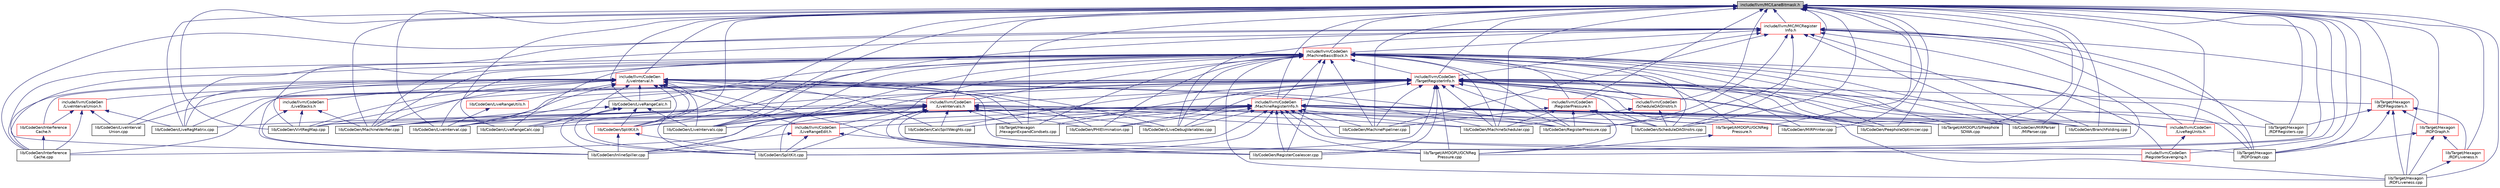 digraph "include/llvm/MC/LaneBitmask.h"
{
 // LATEX_PDF_SIZE
  bgcolor="transparent";
  edge [fontname="Helvetica",fontsize="10",labelfontname="Helvetica",labelfontsize="10"];
  node [fontname="Helvetica",fontsize="10",shape="box"];
  Node1 [label="include/llvm/MC/LaneBitmask.h",height=0.2,width=0.4,color="black", fillcolor="grey75", style="filled", fontcolor="black",tooltip="A common definition of LaneBitmask for use in TableGen and CodeGen."];
  Node1 -> Node2 [dir="back",color="midnightblue",fontsize="10",style="solid",fontname="Helvetica"];
  Node2 [label="include/llvm/CodeGen\l/LiveInterval.h",height=0.2,width=0.4,color="red",URL="$LiveInterval_8h.html",tooltip=" "];
  Node2 -> Node3 [dir="back",color="midnightblue",fontsize="10",style="solid",fontname="Helvetica"];
  Node3 [label="include/llvm/CodeGen\l/LiveIntervalUnion.h",height=0.2,width=0.4,color="red",URL="$LiveIntervalUnion_8h.html",tooltip=" "];
  Node3 -> Node12 [dir="back",color="midnightblue",fontsize="10",style="solid",fontname="Helvetica"];
  Node12 [label="lib/CodeGen/Interference\lCache.cpp",height=0.2,width=0.4,color="black",URL="$InterferenceCache_8cpp.html",tooltip=" "];
  Node3 -> Node13 [dir="back",color="midnightblue",fontsize="10",style="solid",fontname="Helvetica"];
  Node13 [label="lib/CodeGen/Interference\lCache.h",height=0.2,width=0.4,color="red",URL="$InterferenceCache_8h.html",tooltip=" "];
  Node13 -> Node12 [dir="back",color="midnightblue",fontsize="10",style="solid",fontname="Helvetica"];
  Node3 -> Node14 [dir="back",color="midnightblue",fontsize="10",style="solid",fontname="Helvetica"];
  Node14 [label="lib/CodeGen/LiveInterval\lUnion.cpp",height=0.2,width=0.4,color="black",URL="$LiveIntervalUnion_8cpp.html",tooltip=" "];
  Node3 -> Node5 [dir="back",color="midnightblue",fontsize="10",style="solid",fontname="Helvetica"];
  Node5 [label="lib/CodeGen/LiveRegMatrix.cpp",height=0.2,width=0.4,color="black",URL="$LiveRegMatrix_8cpp.html",tooltip=" "];
  Node2 -> Node15 [dir="back",color="midnightblue",fontsize="10",style="solid",fontname="Helvetica"];
  Node15 [label="include/llvm/CodeGen\l/LiveIntervals.h",height=0.2,width=0.4,color="red",URL="$LiveIntervals_8h.html",tooltip=" "];
  Node15 -> Node16 [dir="back",color="midnightblue",fontsize="10",style="solid",fontname="Helvetica"];
  Node16 [label="lib/CodeGen/CalcSpillWeights.cpp",height=0.2,width=0.4,color="black",URL="$CalcSpillWeights_8cpp.html",tooltip=" "];
  Node15 -> Node17 [dir="back",color="midnightblue",fontsize="10",style="solid",fontname="Helvetica"];
  Node17 [label="lib/CodeGen/InlineSpiller.cpp",height=0.2,width=0.4,color="black",URL="$InlineSpiller_8cpp.html",tooltip=" "];
  Node15 -> Node12 [dir="back",color="midnightblue",fontsize="10",style="solid",fontname="Helvetica"];
  Node15 -> Node18 [dir="back",color="midnightblue",fontsize="10",style="solid",fontname="Helvetica"];
  Node18 [label="lib/CodeGen/LiveDebugVariables.cpp",height=0.2,width=0.4,color="black",URL="$LiveDebugVariables_8cpp.html",tooltip=" "];
  Node15 -> Node19 [dir="back",color="midnightblue",fontsize="10",style="solid",fontname="Helvetica"];
  Node19 [label="lib/CodeGen/LiveInterval.cpp",height=0.2,width=0.4,color="black",URL="$LiveInterval_8cpp.html",tooltip=" "];
  Node15 -> Node20 [dir="back",color="midnightblue",fontsize="10",style="solid",fontname="Helvetica"];
  Node20 [label="lib/CodeGen/LiveIntervals.cpp",height=0.2,width=0.4,color="black",URL="$LiveIntervals_8cpp.html",tooltip=" "];
  Node15 -> Node5 [dir="back",color="midnightblue",fontsize="10",style="solid",fontname="Helvetica"];
  Node15 -> Node24 [dir="back",color="midnightblue",fontsize="10",style="solid",fontname="Helvetica"];
  Node24 [label="lib/CodeGen/MachinePipeliner.cpp",height=0.2,width=0.4,color="black",URL="$MachinePipeliner_8cpp.html",tooltip=" "];
  Node15 -> Node25 [dir="back",color="midnightblue",fontsize="10",style="solid",fontname="Helvetica"];
  Node25 [label="lib/CodeGen/MachineScheduler.cpp",height=0.2,width=0.4,color="black",URL="$MachineScheduler_8cpp.html",tooltip=" "];
  Node15 -> Node26 [dir="back",color="midnightblue",fontsize="10",style="solid",fontname="Helvetica"];
  Node26 [label="lib/CodeGen/MachineVerifier.cpp",height=0.2,width=0.4,color="black",URL="$MachineVerifier_8cpp.html",tooltip=" "];
  Node15 -> Node27 [dir="back",color="midnightblue",fontsize="10",style="solid",fontname="Helvetica"];
  Node27 [label="lib/CodeGen/PHIElimination.cpp",height=0.2,width=0.4,color="black",URL="$PHIElimination_8cpp.html",tooltip=" "];
  Node15 -> Node29 [dir="back",color="midnightblue",fontsize="10",style="solid",fontname="Helvetica"];
  Node29 [label="lib/CodeGen/RegisterCoalescer.cpp",height=0.2,width=0.4,color="black",URL="$RegisterCoalescer_8cpp.html",tooltip=" "];
  Node15 -> Node30 [dir="back",color="midnightblue",fontsize="10",style="solid",fontname="Helvetica"];
  Node30 [label="lib/CodeGen/RegisterPressure.cpp",height=0.2,width=0.4,color="black",URL="$RegisterPressure_8cpp.html",tooltip=" "];
  Node15 -> Node32 [dir="back",color="midnightblue",fontsize="10",style="solid",fontname="Helvetica"];
  Node32 [label="lib/CodeGen/ScheduleDAGInstrs.cpp",height=0.2,width=0.4,color="black",URL="$ScheduleDAGInstrs_8cpp.html",tooltip=" "];
  Node15 -> Node33 [dir="back",color="midnightblue",fontsize="10",style="solid",fontname="Helvetica"];
  Node33 [label="lib/CodeGen/SplitKit.cpp",height=0.2,width=0.4,color="black",URL="$SplitKit_8cpp.html",tooltip=" "];
  Node15 -> Node34 [dir="back",color="midnightblue",fontsize="10",style="solid",fontname="Helvetica"];
  Node34 [label="lib/CodeGen/SplitKit.h",height=0.2,width=0.4,color="red",URL="$SplitKit_8h.html",tooltip=" "];
  Node34 -> Node17 [dir="back",color="midnightblue",fontsize="10",style="solid",fontname="Helvetica"];
  Node34 -> Node33 [dir="back",color="midnightblue",fontsize="10",style="solid",fontname="Helvetica"];
  Node15 -> Node37 [dir="back",color="midnightblue",fontsize="10",style="solid",fontname="Helvetica"];
  Node37 [label="lib/CodeGen/VirtRegMap.cpp",height=0.2,width=0.4,color="black",URL="$VirtRegMap_8cpp.html",tooltip=" "];
  Node15 -> Node40 [dir="back",color="midnightblue",fontsize="10",style="solid",fontname="Helvetica"];
  Node40 [label="lib/Target/AMDGPU/GCNReg\lPressure.cpp",height=0.2,width=0.4,color="black",URL="$GCNRegPressure_8cpp.html",tooltip=" "];
  Node15 -> Node41 [dir="back",color="midnightblue",fontsize="10",style="solid",fontname="Helvetica"];
  Node41 [label="lib/Target/AMDGPU/GCNReg\lPressure.h",height=0.2,width=0.4,color="red",URL="$GCNRegPressure_8h.html",tooltip=" "];
  Node41 -> Node40 [dir="back",color="midnightblue",fontsize="10",style="solid",fontname="Helvetica"];
  Node15 -> Node54 [dir="back",color="midnightblue",fontsize="10",style="solid",fontname="Helvetica"];
  Node54 [label="lib/Target/Hexagon\l/HexagonExpandCondsets.cpp",height=0.2,width=0.4,color="black",URL="$HexagonExpandCondsets_8cpp.html",tooltip=" "];
  Node2 -> Node66 [dir="back",color="midnightblue",fontsize="10",style="solid",fontname="Helvetica"];
  Node66 [label="include/llvm/CodeGen\l/LiveRangeEdit.h",height=0.2,width=0.4,color="red",URL="$LiveRangeEdit_8h.html",tooltip=" "];
  Node66 -> Node17 [dir="back",color="midnightblue",fontsize="10",style="solid",fontname="Helvetica"];
  Node66 -> Node29 [dir="back",color="midnightblue",fontsize="10",style="solid",fontname="Helvetica"];
  Node66 -> Node33 [dir="back",color="midnightblue",fontsize="10",style="solid",fontname="Helvetica"];
  Node2 -> Node67 [dir="back",color="midnightblue",fontsize="10",style="solid",fontname="Helvetica"];
  Node67 [label="include/llvm/CodeGen\l/LiveStacks.h",height=0.2,width=0.4,color="red",URL="$LiveStacks_8h.html",tooltip=" "];
  Node67 -> Node17 [dir="back",color="midnightblue",fontsize="10",style="solid",fontname="Helvetica"];
  Node67 -> Node26 [dir="back",color="midnightblue",fontsize="10",style="solid",fontname="Helvetica"];
  Node67 -> Node37 [dir="back",color="midnightblue",fontsize="10",style="solid",fontname="Helvetica"];
  Node2 -> Node16 [dir="back",color="midnightblue",fontsize="10",style="solid",fontname="Helvetica"];
  Node2 -> Node17 [dir="back",color="midnightblue",fontsize="10",style="solid",fontname="Helvetica"];
  Node2 -> Node12 [dir="back",color="midnightblue",fontsize="10",style="solid",fontname="Helvetica"];
  Node2 -> Node13 [dir="back",color="midnightblue",fontsize="10",style="solid",fontname="Helvetica"];
  Node2 -> Node18 [dir="back",color="midnightblue",fontsize="10",style="solid",fontname="Helvetica"];
  Node2 -> Node19 [dir="back",color="midnightblue",fontsize="10",style="solid",fontname="Helvetica"];
  Node2 -> Node14 [dir="back",color="midnightblue",fontsize="10",style="solid",fontname="Helvetica"];
  Node2 -> Node20 [dir="back",color="midnightblue",fontsize="10",style="solid",fontname="Helvetica"];
  Node2 -> Node68 [dir="back",color="midnightblue",fontsize="10",style="solid",fontname="Helvetica"];
  Node68 [label="lib/CodeGen/LiveRangeCalc.cpp",height=0.2,width=0.4,color="black",URL="$LiveRangeCalc_8cpp.html",tooltip=" "];
  Node2 -> Node69 [dir="back",color="midnightblue",fontsize="10",style="solid",fontname="Helvetica"];
  Node69 [label="lib/CodeGen/LiveRangeCalc.h",height=0.2,width=0.4,color="black",URL="$LiveRangeCalc_8h.html",tooltip=" "];
  Node69 -> Node17 [dir="back",color="midnightblue",fontsize="10",style="solid",fontname="Helvetica"];
  Node69 -> Node20 [dir="back",color="midnightblue",fontsize="10",style="solid",fontname="Helvetica"];
  Node69 -> Node68 [dir="back",color="midnightblue",fontsize="10",style="solid",fontname="Helvetica"];
  Node69 -> Node26 [dir="back",color="midnightblue",fontsize="10",style="solid",fontname="Helvetica"];
  Node69 -> Node33 [dir="back",color="midnightblue",fontsize="10",style="solid",fontname="Helvetica"];
  Node69 -> Node34 [dir="back",color="midnightblue",fontsize="10",style="solid",fontname="Helvetica"];
  Node2 -> Node70 [dir="back",color="midnightblue",fontsize="10",style="solid",fontname="Helvetica"];
  Node70 [label="lib/CodeGen/LiveRangeUtils.h",height=0.2,width=0.4,color="red",URL="$LiveRangeUtils_8h.html",tooltip=" "];
  Node70 -> Node19 [dir="back",color="midnightblue",fontsize="10",style="solid",fontname="Helvetica"];
  Node2 -> Node5 [dir="back",color="midnightblue",fontsize="10",style="solid",fontname="Helvetica"];
  Node2 -> Node25 [dir="back",color="midnightblue",fontsize="10",style="solid",fontname="Helvetica"];
  Node2 -> Node26 [dir="back",color="midnightblue",fontsize="10",style="solid",fontname="Helvetica"];
  Node2 -> Node27 [dir="back",color="midnightblue",fontsize="10",style="solid",fontname="Helvetica"];
  Node2 -> Node29 [dir="back",color="midnightblue",fontsize="10",style="solid",fontname="Helvetica"];
  Node2 -> Node30 [dir="back",color="midnightblue",fontsize="10",style="solid",fontname="Helvetica"];
  Node2 -> Node33 [dir="back",color="midnightblue",fontsize="10",style="solid",fontname="Helvetica"];
  Node2 -> Node34 [dir="back",color="midnightblue",fontsize="10",style="solid",fontname="Helvetica"];
  Node2 -> Node37 [dir="back",color="midnightblue",fontsize="10",style="solid",fontname="Helvetica"];
  Node2 -> Node40 [dir="back",color="midnightblue",fontsize="10",style="solid",fontname="Helvetica"];
  Node2 -> Node54 [dir="back",color="midnightblue",fontsize="10",style="solid",fontname="Helvetica"];
  Node1 -> Node15 [dir="back",color="midnightblue",fontsize="10",style="solid",fontname="Helvetica"];
  Node1 -> Node72 [dir="back",color="midnightblue",fontsize="10",style="solid",fontname="Helvetica"];
  Node72 [label="include/llvm/CodeGen\l/LiveRegUnits.h",height=0.2,width=0.4,color="red",URL="$LiveRegUnits_8h.html",tooltip="A set of register units."];
  Node72 -> Node699 [dir="back",color="midnightblue",fontsize="10",style="solid",fontname="Helvetica"];
  Node699 [label="include/llvm/CodeGen\l/RegisterScavenging.h",height=0.2,width=0.4,color="red",URL="$RegisterScavenging_8h.html",tooltip="This file declares the machine register scavenger class."];
  Node1 -> Node702 [dir="back",color="midnightblue",fontsize="10",style="solid",fontname="Helvetica"];
  Node702 [label="include/llvm/CodeGen\l/MachineBasicBlock.h",height=0.2,width=0.4,color="red",URL="$MachineBasicBlock_8h.html",tooltip=" "];
  Node702 -> Node15 [dir="back",color="midnightblue",fontsize="10",style="solid",fontname="Helvetica"];
  Node702 -> Node66 [dir="back",color="midnightblue",fontsize="10",style="solid",fontname="Helvetica"];
  Node702 -> Node952 [dir="back",color="midnightblue",fontsize="10",style="solid",fontname="Helvetica"];
  Node952 [label="include/llvm/CodeGen\l/MachineRegisterInfo.h",height=0.2,width=0.4,color="red",URL="$MachineRegisterInfo_8h.html",tooltip=" "];
  Node952 -> Node66 [dir="back",color="midnightblue",fontsize="10",style="solid",fontname="Helvetica"];
  Node952 -> Node72 [dir="back",color="midnightblue",fontsize="10",style="solid",fontname="Helvetica"];
  Node952 -> Node699 [dir="back",color="midnightblue",fontsize="10",style="solid",fontname="Helvetica"];
  Node952 -> Node94 [dir="back",color="midnightblue",fontsize="10",style="solid",fontname="Helvetica"];
  Node94 [label="lib/CodeGen/BranchFolding.cpp",height=0.2,width=0.4,color="black",URL="$BranchFolding_8cpp.html",tooltip=" "];
  Node952 -> Node16 [dir="back",color="midnightblue",fontsize="10",style="solid",fontname="Helvetica"];
  Node952 -> Node17 [dir="back",color="midnightblue",fontsize="10",style="solid",fontname="Helvetica"];
  Node952 -> Node18 [dir="back",color="midnightblue",fontsize="10",style="solid",fontname="Helvetica"];
  Node952 -> Node19 [dir="back",color="midnightblue",fontsize="10",style="solid",fontname="Helvetica"];
  Node952 -> Node20 [dir="back",color="midnightblue",fontsize="10",style="solid",fontname="Helvetica"];
  Node952 -> Node68 [dir="back",color="midnightblue",fontsize="10",style="solid",fontname="Helvetica"];
  Node952 -> Node112 [dir="back",color="midnightblue",fontsize="10",style="solid",fontname="Helvetica"];
  Node112 [label="lib/CodeGen/MIRParser\l/MIParser.cpp",height=0.2,width=0.4,color="black",URL="$MIParser_8cpp.html",tooltip=" "];
  Node952 -> Node113 [dir="back",color="midnightblue",fontsize="10",style="solid",fontname="Helvetica"];
  Node113 [label="lib/CodeGen/MIRPrinter.cpp",height=0.2,width=0.4,color="black",URL="$MIRPrinter_8cpp.html",tooltip=" "];
  Node952 -> Node24 [dir="back",color="midnightblue",fontsize="10",style="solid",fontname="Helvetica"];
  Node952 -> Node25 [dir="back",color="midnightblue",fontsize="10",style="solid",fontname="Helvetica"];
  Node952 -> Node26 [dir="back",color="midnightblue",fontsize="10",style="solid",fontname="Helvetica"];
  Node952 -> Node27 [dir="back",color="midnightblue",fontsize="10",style="solid",fontname="Helvetica"];
  Node952 -> Node128 [dir="back",color="midnightblue",fontsize="10",style="solid",fontname="Helvetica"];
  Node128 [label="lib/CodeGen/PeepholeOptimizer.cpp",height=0.2,width=0.4,color="black",URL="$PeepholeOptimizer_8cpp.html",tooltip=" "];
  Node952 -> Node29 [dir="back",color="midnightblue",fontsize="10",style="solid",fontname="Helvetica"];
  Node952 -> Node30 [dir="back",color="midnightblue",fontsize="10",style="solid",fontname="Helvetica"];
  Node952 -> Node32 [dir="back",color="midnightblue",fontsize="10",style="solid",fontname="Helvetica"];
  Node952 -> Node33 [dir="back",color="midnightblue",fontsize="10",style="solid",fontname="Helvetica"];
  Node952 -> Node37 [dir="back",color="midnightblue",fontsize="10",style="solid",fontname="Helvetica"];
  Node952 -> Node40 [dir="back",color="midnightblue",fontsize="10",style="solid",fontname="Helvetica"];
  Node952 -> Node257 [dir="back",color="midnightblue",fontsize="10",style="solid",fontname="Helvetica"];
  Node257 [label="lib/Target/AMDGPU/SIPeephole\lSDWA.cpp",height=0.2,width=0.4,color="black",URL="$SIPeepholeSDWA_8cpp.html",tooltip=" "];
  Node952 -> Node54 [dir="back",color="midnightblue",fontsize="10",style="solid",fontname="Helvetica"];
  Node952 -> Node404 [dir="back",color="midnightblue",fontsize="10",style="solid",fontname="Helvetica"];
  Node404 [label="lib/Target/Hexagon\l/RDFGraph.cpp",height=0.2,width=0.4,color="black",URL="$RDFGraph_8cpp.html",tooltip=" "];
  Node702 -> Node926 [dir="back",color="midnightblue",fontsize="10",style="solid",fontname="Helvetica"];
  Node926 [label="include/llvm/CodeGen\l/RegisterPressure.h",height=0.2,width=0.4,color="red",URL="$RegisterPressure_8h.html",tooltip=" "];
  Node926 -> Node24 [dir="back",color="midnightblue",fontsize="10",style="solid",fontname="Helvetica"];
  Node926 -> Node25 [dir="back",color="midnightblue",fontsize="10",style="solid",fontname="Helvetica"];
  Node926 -> Node30 [dir="back",color="midnightblue",fontsize="10",style="solid",fontname="Helvetica"];
  Node926 -> Node32 [dir="back",color="midnightblue",fontsize="10",style="solid",fontname="Helvetica"];
  Node926 -> Node40 [dir="back",color="midnightblue",fontsize="10",style="solid",fontname="Helvetica"];
  Node702 -> Node699 [dir="back",color="midnightblue",fontsize="10",style="solid",fontname="Helvetica"];
  Node702 -> Node725 [dir="back",color="midnightblue",fontsize="10",style="solid",fontname="Helvetica"];
  Node725 [label="include/llvm/CodeGen\l/ScheduleDAGInstrs.h",height=0.2,width=0.4,color="red",URL="$ScheduleDAGInstrs_8h.html",tooltip=" "];
  Node725 -> Node25 [dir="back",color="midnightblue",fontsize="10",style="solid",fontname="Helvetica"];
  Node725 -> Node32 [dir="back",color="midnightblue",fontsize="10",style="solid",fontname="Helvetica"];
  Node702 -> Node1021 [dir="back",color="midnightblue",fontsize="10",style="solid",fontname="Helvetica"];
  Node1021 [label="include/llvm/CodeGen\l/TargetRegisterInfo.h",height=0.2,width=0.4,color="red",URL="$TargetRegisterInfo_8h.html",tooltip=" "];
  Node1021 -> Node15 [dir="back",color="midnightblue",fontsize="10",style="solid",fontname="Helvetica"];
  Node1021 -> Node72 [dir="back",color="midnightblue",fontsize="10",style="solid",fontname="Helvetica"];
  Node1021 -> Node952 [dir="back",color="midnightblue",fontsize="10",style="solid",fontname="Helvetica"];
  Node1021 -> Node926 [dir="back",color="midnightblue",fontsize="10",style="solid",fontname="Helvetica"];
  Node1021 -> Node725 [dir="back",color="midnightblue",fontsize="10",style="solid",fontname="Helvetica"];
  Node1021 -> Node94 [dir="back",color="midnightblue",fontsize="10",style="solid",fontname="Helvetica"];
  Node1021 -> Node16 [dir="back",color="midnightblue",fontsize="10",style="solid",fontname="Helvetica"];
  Node1021 -> Node17 [dir="back",color="midnightblue",fontsize="10",style="solid",fontname="Helvetica"];
  Node1021 -> Node12 [dir="back",color="midnightblue",fontsize="10",style="solid",fontname="Helvetica"];
  Node1021 -> Node18 [dir="back",color="midnightblue",fontsize="10",style="solid",fontname="Helvetica"];
  Node1021 -> Node19 [dir="back",color="midnightblue",fontsize="10",style="solid",fontname="Helvetica"];
  Node1021 -> Node14 [dir="back",color="midnightblue",fontsize="10",style="solid",fontname="Helvetica"];
  Node1021 -> Node20 [dir="back",color="midnightblue",fontsize="10",style="solid",fontname="Helvetica"];
  Node1021 -> Node68 [dir="back",color="midnightblue",fontsize="10",style="solid",fontname="Helvetica"];
  Node1021 -> Node5 [dir="back",color="midnightblue",fontsize="10",style="solid",fontname="Helvetica"];
  Node1021 -> Node112 [dir="back",color="midnightblue",fontsize="10",style="solid",fontname="Helvetica"];
  Node1021 -> Node113 [dir="back",color="midnightblue",fontsize="10",style="solid",fontname="Helvetica"];
  Node1021 -> Node24 [dir="back",color="midnightblue",fontsize="10",style="solid",fontname="Helvetica"];
  Node1021 -> Node25 [dir="back",color="midnightblue",fontsize="10",style="solid",fontname="Helvetica"];
  Node1021 -> Node26 [dir="back",color="midnightblue",fontsize="10",style="solid",fontname="Helvetica"];
  Node1021 -> Node27 [dir="back",color="midnightblue",fontsize="10",style="solid",fontname="Helvetica"];
  Node1021 -> Node128 [dir="back",color="midnightblue",fontsize="10",style="solid",fontname="Helvetica"];
  Node1021 -> Node29 [dir="back",color="midnightblue",fontsize="10",style="solid",fontname="Helvetica"];
  Node1021 -> Node30 [dir="back",color="midnightblue",fontsize="10",style="solid",fontname="Helvetica"];
  Node1021 -> Node32 [dir="back",color="midnightblue",fontsize="10",style="solid",fontname="Helvetica"];
  Node1021 -> Node33 [dir="back",color="midnightblue",fontsize="10",style="solid",fontname="Helvetica"];
  Node1021 -> Node37 [dir="back",color="midnightblue",fontsize="10",style="solid",fontname="Helvetica"];
  Node1021 -> Node40 [dir="back",color="midnightblue",fontsize="10",style="solid",fontname="Helvetica"];
  Node1021 -> Node257 [dir="back",color="midnightblue",fontsize="10",style="solid",fontname="Helvetica"];
  Node1021 -> Node54 [dir="back",color="midnightblue",fontsize="10",style="solid",fontname="Helvetica"];
  Node1021 -> Node404 [dir="back",color="midnightblue",fontsize="10",style="solid",fontname="Helvetica"];
  Node1021 -> Node831 [dir="back",color="midnightblue",fontsize="10",style="solid",fontname="Helvetica"];
  Node831 [label="lib/Target/Hexagon\l/RDFLiveness.cpp",height=0.2,width=0.4,color="black",URL="$RDFLiveness_8cpp.html",tooltip=" "];
  Node1021 -> Node982 [dir="back",color="midnightblue",fontsize="10",style="solid",fontname="Helvetica"];
  Node982 [label="lib/Target/Hexagon\l/RDFRegisters.cpp",height=0.2,width=0.4,color="black",URL="$RDFRegisters_8cpp.html",tooltip=" "];
  Node1021 -> Node1037 [dir="back",color="midnightblue",fontsize="10",style="solid",fontname="Helvetica"];
  Node1037 [label="lib/Target/Hexagon\l/RDFRegisters.h",height=0.2,width=0.4,color="red",URL="$RDFRegisters_8h.html",tooltip=" "];
  Node1037 -> Node404 [dir="back",color="midnightblue",fontsize="10",style="solid",fontname="Helvetica"];
  Node1037 -> Node1038 [dir="back",color="midnightblue",fontsize="10",style="solid",fontname="Helvetica"];
  Node1038 [label="lib/Target/Hexagon\l/RDFGraph.h",height=0.2,width=0.4,color="red",URL="$RDFGraph_8h.html",tooltip=" "];
  Node1038 -> Node404 [dir="back",color="midnightblue",fontsize="10",style="solid",fontname="Helvetica"];
  Node1038 -> Node831 [dir="back",color="midnightblue",fontsize="10",style="solid",fontname="Helvetica"];
  Node1038 -> Node1040 [dir="back",color="midnightblue",fontsize="10",style="solid",fontname="Helvetica"];
  Node1040 [label="lib/Target/Hexagon\l/RDFLiveness.h",height=0.2,width=0.4,color="red",URL="$RDFLiveness_8h.html",tooltip=" "];
  Node1040 -> Node831 [dir="back",color="midnightblue",fontsize="10",style="solid",fontname="Helvetica"];
  Node1037 -> Node831 [dir="back",color="midnightblue",fontsize="10",style="solid",fontname="Helvetica"];
  Node1037 -> Node1040 [dir="back",color="midnightblue",fontsize="10",style="solid",fontname="Helvetica"];
  Node1037 -> Node982 [dir="back",color="midnightblue",fontsize="10",style="solid",fontname="Helvetica"];
  Node702 -> Node94 [dir="back",color="midnightblue",fontsize="10",style="solid",fontname="Helvetica"];
  Node702 -> Node17 [dir="back",color="midnightblue",fontsize="10",style="solid",fontname="Helvetica"];
  Node702 -> Node12 [dir="back",color="midnightblue",fontsize="10",style="solid",fontname="Helvetica"];
  Node702 -> Node18 [dir="back",color="midnightblue",fontsize="10",style="solid",fontname="Helvetica"];
  Node702 -> Node19 [dir="back",color="midnightblue",fontsize="10",style="solid",fontname="Helvetica"];
  Node702 -> Node20 [dir="back",color="midnightblue",fontsize="10",style="solid",fontname="Helvetica"];
  Node702 -> Node68 [dir="back",color="midnightblue",fontsize="10",style="solid",fontname="Helvetica"];
  Node702 -> Node69 [dir="back",color="midnightblue",fontsize="10",style="solid",fontname="Helvetica"];
  Node702 -> Node112 [dir="back",color="midnightblue",fontsize="10",style="solid",fontname="Helvetica"];
  Node702 -> Node113 [dir="back",color="midnightblue",fontsize="10",style="solid",fontname="Helvetica"];
  Node702 -> Node24 [dir="back",color="midnightblue",fontsize="10",style="solid",fontname="Helvetica"];
  Node702 -> Node25 [dir="back",color="midnightblue",fontsize="10",style="solid",fontname="Helvetica"];
  Node702 -> Node26 [dir="back",color="midnightblue",fontsize="10",style="solid",fontname="Helvetica"];
  Node702 -> Node27 [dir="back",color="midnightblue",fontsize="10",style="solid",fontname="Helvetica"];
  Node702 -> Node128 [dir="back",color="midnightblue",fontsize="10",style="solid",fontname="Helvetica"];
  Node702 -> Node29 [dir="back",color="midnightblue",fontsize="10",style="solid",fontname="Helvetica"];
  Node702 -> Node30 [dir="back",color="midnightblue",fontsize="10",style="solid",fontname="Helvetica"];
  Node702 -> Node32 [dir="back",color="midnightblue",fontsize="10",style="solid",fontname="Helvetica"];
  Node702 -> Node33 [dir="back",color="midnightblue",fontsize="10",style="solid",fontname="Helvetica"];
  Node702 -> Node34 [dir="back",color="midnightblue",fontsize="10",style="solid",fontname="Helvetica"];
  Node702 -> Node37 [dir="back",color="midnightblue",fontsize="10",style="solid",fontname="Helvetica"];
  Node702 -> Node41 [dir="back",color="midnightblue",fontsize="10",style="solid",fontname="Helvetica"];
  Node702 -> Node257 [dir="back",color="midnightblue",fontsize="10",style="solid",fontname="Helvetica"];
  Node702 -> Node54 [dir="back",color="midnightblue",fontsize="10",style="solid",fontname="Helvetica"];
  Node702 -> Node404 [dir="back",color="midnightblue",fontsize="10",style="solid",fontname="Helvetica"];
  Node702 -> Node831 [dir="back",color="midnightblue",fontsize="10",style="solid",fontname="Helvetica"];
  Node1 -> Node952 [dir="back",color="midnightblue",fontsize="10",style="solid",fontname="Helvetica"];
  Node1 -> Node926 [dir="back",color="midnightblue",fontsize="10",style="solid",fontname="Helvetica"];
  Node1 -> Node699 [dir="back",color="midnightblue",fontsize="10",style="solid",fontname="Helvetica"];
  Node1 -> Node725 [dir="back",color="midnightblue",fontsize="10",style="solid",fontname="Helvetica"];
  Node1 -> Node1021 [dir="back",color="midnightblue",fontsize="10",style="solid",fontname="Helvetica"];
  Node1 -> Node1060 [dir="back",color="midnightblue",fontsize="10",style="solid",fontname="Helvetica"];
  Node1060 [label="include/llvm/MC/MCRegister\lInfo.h",height=0.2,width=0.4,color="red",URL="$MCRegisterInfo_8h.html",tooltip=" "];
  Node1060 -> Node72 [dir="back",color="midnightblue",fontsize="10",style="solid",fontname="Helvetica"];
  Node1060 -> Node702 [dir="back",color="midnightblue",fontsize="10",style="solid",fontname="Helvetica"];
  Node1060 -> Node1021 [dir="back",color="midnightblue",fontsize="10",style="solid",fontname="Helvetica"];
  Node1060 -> Node94 [dir="back",color="midnightblue",fontsize="10",style="solid",fontname="Helvetica"];
  Node1060 -> Node12 [dir="back",color="midnightblue",fontsize="10",style="solid",fontname="Helvetica"];
  Node1060 -> Node18 [dir="back",color="midnightblue",fontsize="10",style="solid",fontname="Helvetica"];
  Node1060 -> Node20 [dir="back",color="midnightblue",fontsize="10",style="solid",fontname="Helvetica"];
  Node1060 -> Node5 [dir="back",color="midnightblue",fontsize="10",style="solid",fontname="Helvetica"];
  Node1060 -> Node112 [dir="back",color="midnightblue",fontsize="10",style="solid",fontname="Helvetica"];
  Node1060 -> Node24 [dir="back",color="midnightblue",fontsize="10",style="solid",fontname="Helvetica"];
  Node1060 -> Node26 [dir="back",color="midnightblue",fontsize="10",style="solid",fontname="Helvetica"];
  Node1060 -> Node29 [dir="back",color="midnightblue",fontsize="10",style="solid",fontname="Helvetica"];
  Node1060 -> Node30 [dir="back",color="midnightblue",fontsize="10",style="solid",fontname="Helvetica"];
  Node1060 -> Node32 [dir="back",color="midnightblue",fontsize="10",style="solid",fontname="Helvetica"];
  Node1060 -> Node404 [dir="back",color="midnightblue",fontsize="10",style="solid",fontname="Helvetica"];
  Node1060 -> Node831 [dir="back",color="midnightblue",fontsize="10",style="solid",fontname="Helvetica"];
  Node1060 -> Node982 [dir="back",color="midnightblue",fontsize="10",style="solid",fontname="Helvetica"];
  Node1 -> Node94 [dir="back",color="midnightblue",fontsize="10",style="solid",fontname="Helvetica"];
  Node1 -> Node19 [dir="back",color="midnightblue",fontsize="10",style="solid",fontname="Helvetica"];
  Node1 -> Node20 [dir="back",color="midnightblue",fontsize="10",style="solid",fontname="Helvetica"];
  Node1 -> Node68 [dir="back",color="midnightblue",fontsize="10",style="solid",fontname="Helvetica"];
  Node1 -> Node69 [dir="back",color="midnightblue",fontsize="10",style="solid",fontname="Helvetica"];
  Node1 -> Node5 [dir="back",color="midnightblue",fontsize="10",style="solid",fontname="Helvetica"];
  Node1 -> Node112 [dir="back",color="midnightblue",fontsize="10",style="solid",fontname="Helvetica"];
  Node1 -> Node113 [dir="back",color="midnightblue",fontsize="10",style="solid",fontname="Helvetica"];
  Node1 -> Node24 [dir="back",color="midnightblue",fontsize="10",style="solid",fontname="Helvetica"];
  Node1 -> Node25 [dir="back",color="midnightblue",fontsize="10",style="solid",fontname="Helvetica"];
  Node1 -> Node26 [dir="back",color="midnightblue",fontsize="10",style="solid",fontname="Helvetica"];
  Node1 -> Node128 [dir="back",color="midnightblue",fontsize="10",style="solid",fontname="Helvetica"];
  Node1 -> Node29 [dir="back",color="midnightblue",fontsize="10",style="solid",fontname="Helvetica"];
  Node1 -> Node30 [dir="back",color="midnightblue",fontsize="10",style="solid",fontname="Helvetica"];
  Node1 -> Node32 [dir="back",color="midnightblue",fontsize="10",style="solid",fontname="Helvetica"];
  Node1 -> Node33 [dir="back",color="midnightblue",fontsize="10",style="solid",fontname="Helvetica"];
  Node1 -> Node34 [dir="back",color="midnightblue",fontsize="10",style="solid",fontname="Helvetica"];
  Node1 -> Node37 [dir="back",color="midnightblue",fontsize="10",style="solid",fontname="Helvetica"];
  Node1 -> Node40 [dir="back",color="midnightblue",fontsize="10",style="solid",fontname="Helvetica"];
  Node1 -> Node41 [dir="back",color="midnightblue",fontsize="10",style="solid",fontname="Helvetica"];
  Node1 -> Node257 [dir="back",color="midnightblue",fontsize="10",style="solid",fontname="Helvetica"];
  Node1 -> Node54 [dir="back",color="midnightblue",fontsize="10",style="solid",fontname="Helvetica"];
  Node1 -> Node404 [dir="back",color="midnightblue",fontsize="10",style="solid",fontname="Helvetica"];
  Node1 -> Node1038 [dir="back",color="midnightblue",fontsize="10",style="solid",fontname="Helvetica"];
  Node1 -> Node831 [dir="back",color="midnightblue",fontsize="10",style="solid",fontname="Helvetica"];
  Node1 -> Node1040 [dir="back",color="midnightblue",fontsize="10",style="solid",fontname="Helvetica"];
  Node1 -> Node982 [dir="back",color="midnightblue",fontsize="10",style="solid",fontname="Helvetica"];
  Node1 -> Node1037 [dir="back",color="midnightblue",fontsize="10",style="solid",fontname="Helvetica"];
}
